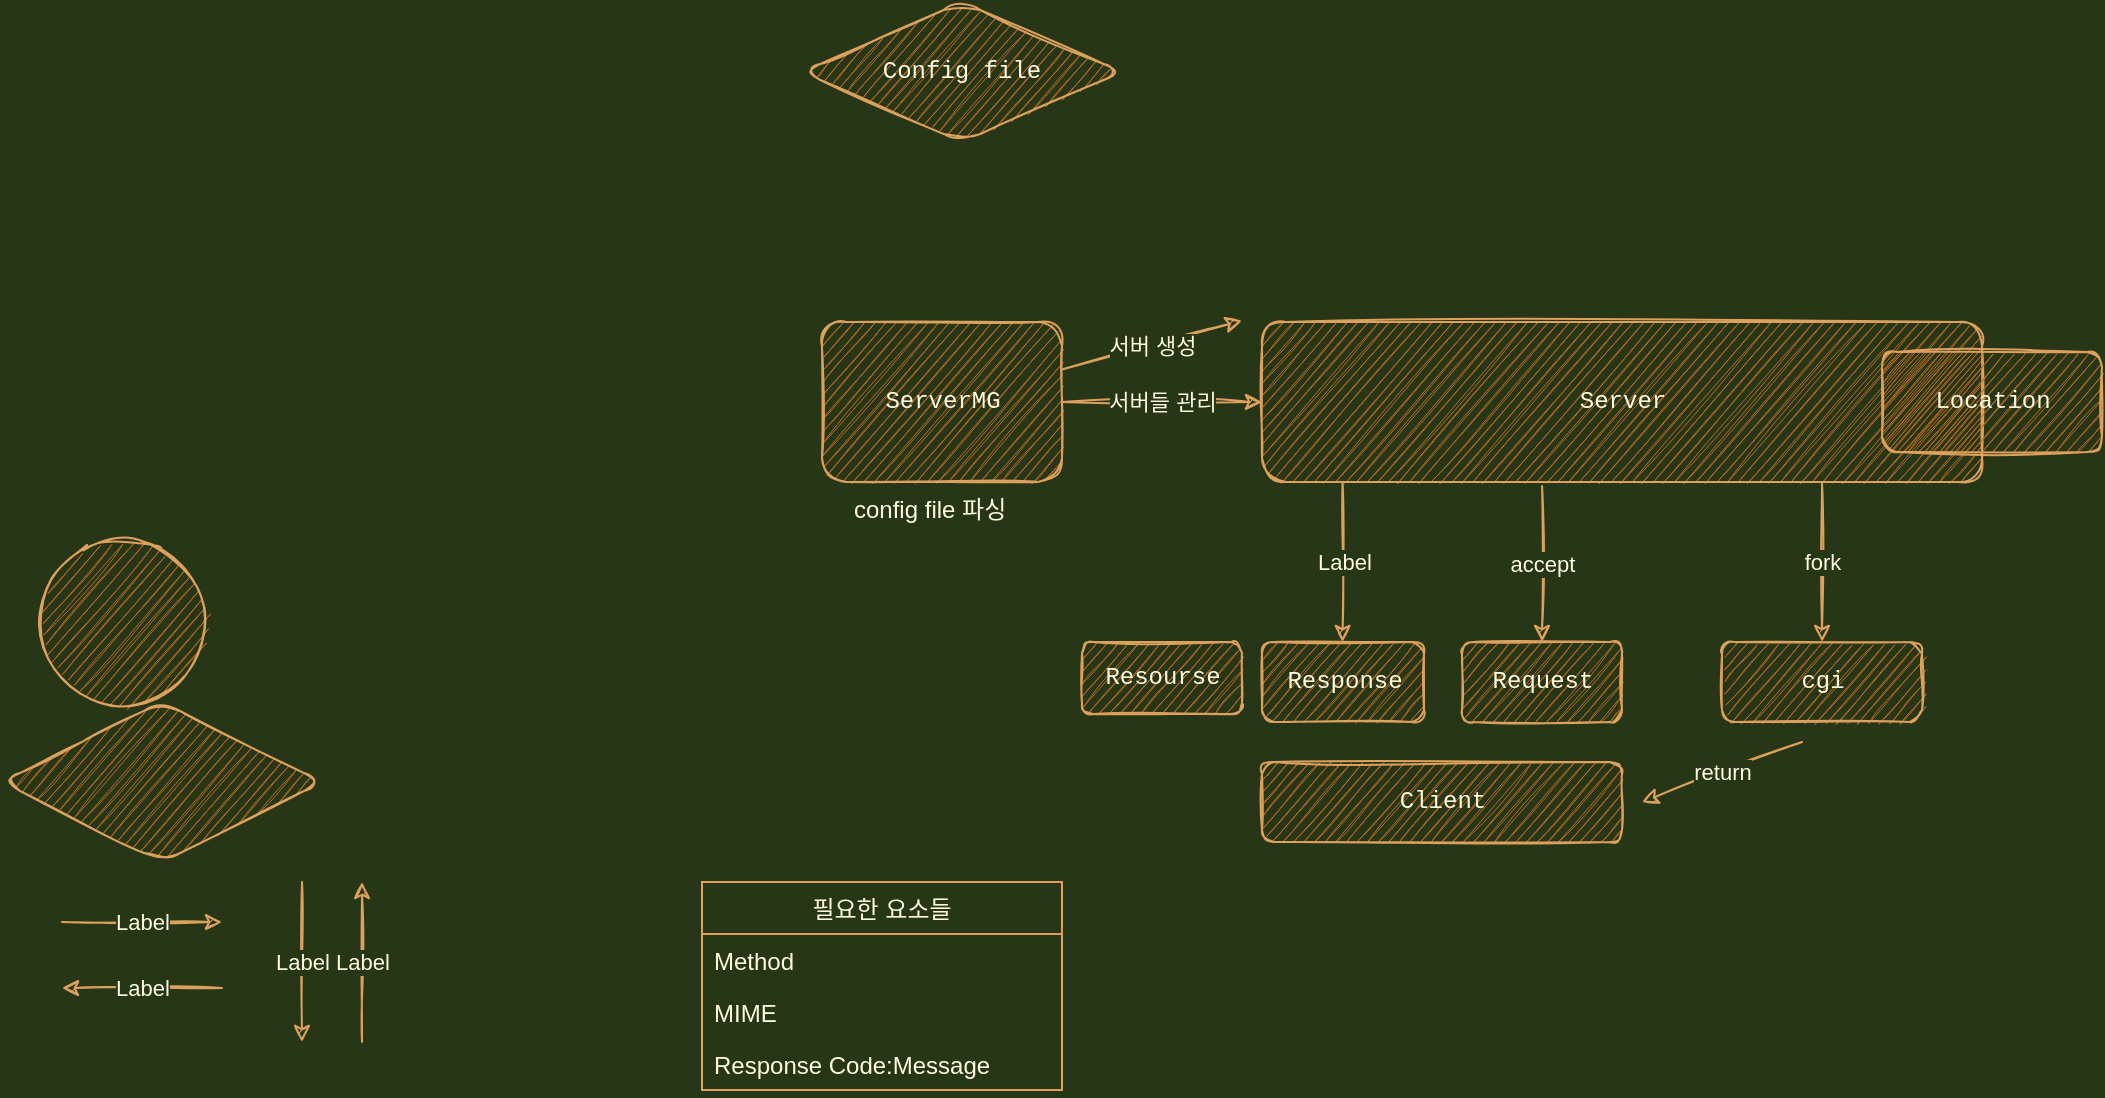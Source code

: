 <mxfile>
    <diagram id="1T5_4VG_Q5D8CNUmCA6r" name="design">
        <mxGraphModel dx="1725" dy="485" grid="1" gridSize="10" guides="1" tooltips="1" connect="1" arrows="1" fold="1" page="1" pageScale="1" pageWidth="827" pageHeight="1169" background="#283618" math="0" shadow="0">
            <root>
                <mxCell id="0"/>
                <mxCell id="1" parent="0"/>
                <mxCell id="2" value="Server" style="html=1;fontFamily=Courier New;sketch=1;rounded=1;fillColor=#BC6C25;strokeColor=#DDA15E;fontColor=#FEFAE0;" parent="1" vertex="1">
                    <mxGeometry x="280" y="240" width="360" height="80" as="geometry"/>
                </mxCell>
                <mxCell id="3" value="Resourse" style="html=1;fontFamily=Courier New;sketch=1;rounded=1;fillColor=#BC6C25;strokeColor=#DDA15E;fontColor=#FEFAE0;" parent="1" vertex="1">
                    <mxGeometry x="190" y="400" width="80" height="36" as="geometry"/>
                </mxCell>
                <mxCell id="4" value="Response" style="html=1;fontFamily=Courier New;sketch=1;rounded=1;fillColor=#BC6C25;strokeColor=#DDA15E;fontColor=#FEFAE0;" parent="1" vertex="1">
                    <mxGeometry x="280" y="400" width="81" height="40" as="geometry"/>
                </mxCell>
                <mxCell id="5" value="Request" style="html=1;fontFamily=Courier New;sketch=1;rounded=1;fillColor=#BC6C25;strokeColor=#DDA15E;fontColor=#FEFAE0;" parent="1" vertex="1">
                    <mxGeometry x="380" y="400" width="80" height="40" as="geometry"/>
                </mxCell>
                <mxCell id="6" value="Client" style="html=1;fontFamily=Courier New;sketch=1;rounded=1;fillColor=#BC6C25;strokeColor=#DDA15E;fontColor=#FEFAE0;" parent="1" vertex="1">
                    <mxGeometry x="280" y="460" width="180" height="40" as="geometry"/>
                </mxCell>
                <mxCell id="HjSw7UoR1wq0wlLZBRSG-6" value="" style="rhombus;whiteSpace=wrap;html=1;fontFamily=Courier New;sketch=1;rounded=1;fillColor=#BC6C25;strokeColor=#DDA15E;fontColor=#FEFAE0;" parent="1" vertex="1">
                    <mxGeometry x="-350" y="430" width="160" height="80" as="geometry"/>
                </mxCell>
                <mxCell id="bw6OvjQXMOI57enWUmNW-6" value="Location" style="html=1;fontFamily=Courier New;sketch=1;rounded=1;fillColor=#BC6C25;strokeColor=#DDA15E;fontColor=#FEFAE0;" parent="1" vertex="1">
                    <mxGeometry x="590" y="255" width="110" height="50" as="geometry"/>
                </mxCell>
                <mxCell id="mtIYFOBP5mnuT9cVWYTm-6" value="" style="ellipse;whiteSpace=wrap;html=1;aspect=fixed;sketch=1;rounded=1;fillColor=#BC6C25;strokeColor=#DDA15E;fontColor=#FEFAE0;" parent="1" vertex="1">
                    <mxGeometry x="-330" y="350" width="80" height="80" as="geometry"/>
                </mxCell>
                <mxCell id="CLpE7BCsz6NFtkSLQQJi-6" value="cgi" style="html=1;fontFamily=Courier New;sketch=1;rounded=1;fillColor=#BC6C25;strokeColor=#DDA15E;fontColor=#FEFAE0;" parent="1" vertex="1">
                    <mxGeometry x="510" y="400" width="100" height="40" as="geometry"/>
                </mxCell>
                <mxCell id="bw6OvjQXMOI57enWUmNW-9" value="Config file" style="rhombus;whiteSpace=wrap;html=1;fontFamily=Courier New;sketch=1;rounded=1;fillColor=#BC6C25;strokeColor=#DDA15E;fontColor=#FEFAE0;" parent="1" vertex="1">
                    <mxGeometry x="50" y="80" width="160" height="70" as="geometry"/>
                </mxCell>
                <mxCell id="mtIYFOBP5mnuT9cVWYTm-19" value="" style="endArrow=classic;html=1;sketch=1;labelBackgroundColor=#283618;strokeColor=#DDA15E;fontColor=#FEFAE0;" parent="1" edge="1">
                    <mxGeometry relative="1" as="geometry">
                        <mxPoint x="-320" y="540" as="sourcePoint"/>
                        <mxPoint x="-240" y="540" as="targetPoint"/>
                    </mxGeometry>
                </mxCell>
                <mxCell id="mtIYFOBP5mnuT9cVWYTm-20" value="Label" style="edgeLabel;resizable=0;html=1;align=center;verticalAlign=middle;sketch=1;rounded=1;labelBackgroundColor=#283618;fontColor=#FEFAE0;" parent="mtIYFOBP5mnuT9cVWYTm-19" connectable="0" vertex="1">
                    <mxGeometry relative="1" as="geometry"/>
                </mxCell>
                <mxCell id="mtIYFOBP5mnuT9cVWYTm-21" value="" style="endArrow=classic;html=1;sketch=1;labelBackgroundColor=#283618;strokeColor=#DDA15E;fontColor=#FEFAE0;" parent="1" edge="1">
                    <mxGeometry relative="1" as="geometry">
                        <mxPoint x="-240" y="573" as="sourcePoint"/>
                        <mxPoint x="-320" y="573" as="targetPoint"/>
                        <Array as="points">
                            <mxPoint x="-240" y="573"/>
                        </Array>
                    </mxGeometry>
                </mxCell>
                <mxCell id="mtIYFOBP5mnuT9cVWYTm-22" value="Label" style="edgeLabel;resizable=0;html=1;align=center;verticalAlign=middle;sketch=1;rounded=1;labelBackgroundColor=#283618;fontColor=#FEFAE0;" parent="mtIYFOBP5mnuT9cVWYTm-21" connectable="0" vertex="1">
                    <mxGeometry relative="1" as="geometry"/>
                </mxCell>
                <mxCell id="mtIYFOBP5mnuT9cVWYTm-23" value="ServerMG" style="html=1;fontFamily=Courier New;sketch=1;rounded=1;fillColor=#BC6C25;strokeColor=#DDA15E;fontColor=#FEFAE0;" parent="1" vertex="1">
                    <mxGeometry x="60" y="240" width="120" height="80" as="geometry"/>
                </mxCell>
                <mxCell id="IygWYnOgdm40oRZ5j5jK-6" value="서버들 관리" style="endArrow=classic;html=1;sketch=1;labelBackgroundColor=#283618;strokeColor=#DDA15E;fontColor=#FEFAE0;" parent="1" source="mtIYFOBP5mnuT9cVWYTm-23" target="2" edge="1">
                    <mxGeometry relative="1" as="geometry">
                        <mxPoint x="150" y="360" as="sourcePoint"/>
                        <mxPoint x="240" y="360" as="targetPoint"/>
                    </mxGeometry>
                </mxCell>
                <mxCell id="hdgZn3phFiqipSm-WkCm-6" value="" style="endArrow=classic;html=1;sketch=1;labelBackgroundColor=#283618;strokeColor=#DDA15E;fontColor=#FEFAE0;" parent="1" source="mtIYFOBP5mnuT9cVWYTm-23" edge="1">
                    <mxGeometry relative="1" as="geometry">
                        <mxPoint x="180" y="239.31" as="sourcePoint"/>
                        <mxPoint x="270" y="239.31" as="targetPoint"/>
                    </mxGeometry>
                </mxCell>
                <mxCell id="hdgZn3phFiqipSm-WkCm-7" value="서버 생성" style="edgeLabel;resizable=0;html=1;align=center;verticalAlign=middle;sketch=1;rounded=1;labelBackgroundColor=#283618;fontColor=#FEFAE0;" parent="hdgZn3phFiqipSm-WkCm-6" connectable="0" vertex="1">
                    <mxGeometry relative="1" as="geometry"/>
                </mxCell>
                <mxCell id="nLenbkaLiGC611CAnMhk-6" value="" style="endArrow=classic;html=1;sketch=1;labelBackgroundColor=#283618;strokeColor=#DDA15E;fontColor=#FEFAE0;" parent="1" edge="1">
                    <mxGeometry relative="1" as="geometry">
                        <mxPoint x="-200" y="520" as="sourcePoint"/>
                        <mxPoint x="-200" y="600" as="targetPoint"/>
                    </mxGeometry>
                </mxCell>
                <mxCell id="nLenbkaLiGC611CAnMhk-7" value="Label" style="edgeLabel;resizable=0;html=1;align=center;verticalAlign=middle;sketch=1;rounded=1;labelBackgroundColor=#283618;fontColor=#FEFAE0;" parent="nLenbkaLiGC611CAnMhk-6" connectable="0" vertex="1">
                    <mxGeometry relative="1" as="geometry"/>
                </mxCell>
                <mxCell id="nLenbkaLiGC611CAnMhk-8" value="" style="endArrow=classic;html=1;sketch=1;labelBackgroundColor=#283618;strokeColor=#DDA15E;fontColor=#FEFAE0;" parent="1" edge="1">
                    <mxGeometry relative="1" as="geometry">
                        <mxPoint x="-170" y="600" as="sourcePoint"/>
                        <mxPoint x="-170" y="520" as="targetPoint"/>
                    </mxGeometry>
                </mxCell>
                <mxCell id="nLenbkaLiGC611CAnMhk-9" value="Label" style="edgeLabel;resizable=0;html=1;align=center;verticalAlign=middle;sketch=1;rounded=1;labelBackgroundColor=#283618;fontColor=#FEFAE0;" parent="nLenbkaLiGC611CAnMhk-8" connectable="0" vertex="1">
                    <mxGeometry relative="1" as="geometry"/>
                </mxCell>
                <mxCell id="IygWYnOgdm40oRZ5j5jK-9" value="config file 파싱" style="text;strokeColor=none;fillColor=none;align=left;verticalAlign=top;spacingLeft=4;spacingRight=4;overflow=hidden;rotatable=0;points=[[0,0.5],[1,0.5]];portConstraint=eastwest;sketch=1;rounded=1;fontColor=#FEFAE0;" parent="1" vertex="1">
                    <mxGeometry x="70" y="320" width="100" height="26" as="geometry"/>
                </mxCell>
                <mxCell id="nLenbkaLiGC611CAnMhk-10" value="" style="endArrow=classic;html=1;sketch=1;exitX=0.389;exitY=1.025;exitDx=0;exitDy=0;exitPerimeter=0;labelBackgroundColor=#283618;strokeColor=#DDA15E;fontColor=#FEFAE0;" parent="1" source="2" edge="1">
                    <mxGeometry relative="1" as="geometry">
                        <mxPoint x="420" y="400" as="sourcePoint"/>
                        <mxPoint x="420" y="400" as="targetPoint"/>
                    </mxGeometry>
                </mxCell>
                <mxCell id="nLenbkaLiGC611CAnMhk-11" value="accept" style="edgeLabel;resizable=0;html=1;align=center;verticalAlign=middle;sketch=1;rounded=1;labelBackgroundColor=#283618;fontColor=#FEFAE0;" parent="nLenbkaLiGC611CAnMhk-10" connectable="0" vertex="1">
                    <mxGeometry relative="1" as="geometry"/>
                </mxCell>
                <mxCell id="nLenbkaLiGC611CAnMhk-12" value="" style="endArrow=classic;html=1;sketch=1;labelBackgroundColor=#283618;strokeColor=#DDA15E;fontColor=#FEFAE0;" parent="1" edge="1">
                    <mxGeometry relative="1" as="geometry">
                        <mxPoint x="320.3" y="320" as="sourcePoint"/>
                        <mxPoint x="320.3" y="400" as="targetPoint"/>
                    </mxGeometry>
                </mxCell>
                <mxCell id="nLenbkaLiGC611CAnMhk-13" value="Label" style="edgeLabel;resizable=0;html=1;align=center;verticalAlign=middle;sketch=1;rounded=1;labelBackgroundColor=#283618;fontColor=#FEFAE0;" parent="nLenbkaLiGC611CAnMhk-12" connectable="0" vertex="1">
                    <mxGeometry relative="1" as="geometry"/>
                </mxCell>
                <mxCell id="nLenbkaLiGC611CAnMhk-14" value="" style="endArrow=classic;html=1;sketch=1;labelBackgroundColor=#283618;strokeColor=#DDA15E;fontColor=#FEFAE0;" parent="1" edge="1">
                    <mxGeometry relative="1" as="geometry">
                        <mxPoint x="560" y="320" as="sourcePoint"/>
                        <mxPoint x="560" y="400" as="targetPoint"/>
                    </mxGeometry>
                </mxCell>
                <mxCell id="nLenbkaLiGC611CAnMhk-15" value="fork" style="edgeLabel;resizable=0;html=1;align=center;verticalAlign=middle;sketch=1;rounded=1;labelBackgroundColor=#283618;fontColor=#FEFAE0;" parent="nLenbkaLiGC611CAnMhk-14" connectable="0" vertex="1">
                    <mxGeometry relative="1" as="geometry"/>
                </mxCell>
                <mxCell id="nLenbkaLiGC611CAnMhk-16" value="" style="endArrow=classic;html=1;sketch=1;labelBackgroundColor=#283618;strokeColor=#DDA15E;fontColor=#FEFAE0;" parent="1" edge="1">
                    <mxGeometry relative="1" as="geometry">
                        <mxPoint x="550" y="450" as="sourcePoint"/>
                        <mxPoint x="470" y="480" as="targetPoint"/>
                    </mxGeometry>
                </mxCell>
                <mxCell id="nLenbkaLiGC611CAnMhk-17" value="return" style="edgeLabel;resizable=0;html=1;align=center;verticalAlign=middle;sketch=1;rounded=1;labelBackgroundColor=#283618;fontColor=#FEFAE0;" parent="nLenbkaLiGC611CAnMhk-16" connectable="0" vertex="1">
                    <mxGeometry relative="1" as="geometry"/>
                </mxCell>
                <mxCell id="2e0hI9DMoklRfPu7lm1f-7" value="필요한 요소들" style="swimlane;fontStyle=0;childLayout=stackLayout;horizontal=1;startSize=26;fillColor=none;horizontalStack=0;resizeParent=1;resizeParentMax=0;resizeLast=0;collapsible=1;marginBottom=0;strokeColor=#DDA15E;fontColor=#FEFAE0;" parent="1" vertex="1">
                    <mxGeometry y="520" width="180" height="104" as="geometry"/>
                </mxCell>
                <mxCell id="2e0hI9DMoklRfPu7lm1f-8" value="Method" style="text;strokeColor=none;fillColor=none;align=left;verticalAlign=top;spacingLeft=4;spacingRight=4;overflow=hidden;rotatable=0;points=[[0,0.5],[1,0.5]];portConstraint=eastwest;fontColor=#FEFAE0;" parent="2e0hI9DMoklRfPu7lm1f-7" vertex="1">
                    <mxGeometry y="26" width="180" height="26" as="geometry"/>
                </mxCell>
                <mxCell id="2e0hI9DMoklRfPu7lm1f-9" value="MIME" style="text;strokeColor=none;fillColor=none;align=left;verticalAlign=top;spacingLeft=4;spacingRight=4;overflow=hidden;rotatable=0;points=[[0,0.5],[1,0.5]];portConstraint=eastwest;fontColor=#FEFAE0;" parent="2e0hI9DMoklRfPu7lm1f-7" vertex="1">
                    <mxGeometry y="52" width="180" height="26" as="geometry"/>
                </mxCell>
                <mxCell id="2e0hI9DMoklRfPu7lm1f-10" value="Response Code:Message" style="text;strokeColor=none;fillColor=none;align=left;verticalAlign=top;spacingLeft=4;spacingRight=4;overflow=hidden;rotatable=0;points=[[0,0.5],[1,0.5]];portConstraint=eastwest;fontColor=#FEFAE0;" parent="2e0hI9DMoklRfPu7lm1f-7" vertex="1">
                    <mxGeometry y="78" width="180" height="26" as="geometry"/>
                </mxCell>
            </root>
        </mxGraphModel>
    </diagram>
    <diagram id="fTU8bduiC33wtUSBYS8Q" name="webserv class">
        <mxGraphModel dx="2014" dy="2319" grid="1" gridSize="10" guides="1" tooltips="1" connect="1" arrows="1" fold="1" page="1" pageScale="1" pageWidth="827" pageHeight="1169" background="#283618" math="0" shadow="0">
            <root>
                <mxCell id="AuqJdW4A9jtWU9_Es0bh-0"/>
                <mxCell id="AuqJdW4A9jtWU9_Es0bh-1" parent="AuqJdW4A9jtWU9_Es0bh-0"/>
                <mxCell id="z06n2Tm9NocWIqekACWy-0" value="Server" style="swimlane;fontStyle=1;align=center;verticalAlign=top;childLayout=stackLayout;horizontal=1;startSize=26;horizontalStack=0;resizeParent=1;resizeParentMax=0;resizeLast=0;collapsible=1;marginBottom=0;fontFamily=Courier New;fillColor=#BC6C25;strokeColor=#DDA15E;fontColor=#FEFAE0;sketch=1;" parent="AuqJdW4A9jtWU9_Es0bh-1" vertex="1">
                    <mxGeometry x="40" y="122" width="240" height="268" as="geometry"/>
                </mxCell>
                <mxCell id="z06n2Tm9NocWIqekACWy-1" value="+ address: attribute" style="text;strokeColor=none;fillColor=none;align=left;verticalAlign=top;spacingLeft=4;spacingRight=4;overflow=hidden;rotatable=0;points=[[0,0.5],[1,0.5]];portConstraint=eastwest;fontFamily=Courier New;fontColor=#FEFAE0;sketch=1;" parent="z06n2Tm9NocWIqekACWy-0" vertex="1">
                    <mxGeometry y="26" width="240" height="26" as="geometry"/>
                </mxCell>
                <mxCell id="z06n2Tm9NocWIqekACWy-2" value="+ port: attribute" style="text;strokeColor=none;fillColor=none;align=left;verticalAlign=top;spacingLeft=4;spacingRight=4;overflow=hidden;rotatable=0;points=[[0,0.5],[1,0.5]];portConstraint=eastwest;fontFamily=Courier New;fontColor=#FEFAE0;sketch=1;" parent="z06n2Tm9NocWIqekACWy-0" vertex="1">
                    <mxGeometry y="52" width="240" height="26" as="geometry"/>
                </mxCell>
                <mxCell id="z06n2Tm9NocWIqekACWy-3" value="+ server_name: string" style="text;strokeColor=none;fillColor=none;align=left;verticalAlign=top;spacingLeft=4;spacingRight=4;overflow=hidden;rotatable=0;points=[[0,0.5],[1,0.5]];portConstraint=eastwest;fontFamily=Courier New;fontColor=#FEFAE0;sketch=1;" parent="z06n2Tm9NocWIqekACWy-0" vertex="1">
                    <mxGeometry y="78" width="240" height="26" as="geometry"/>
                </mxCell>
                <mxCell id="z06n2Tm9NocWIqekACWy-4" value="+ socket_fd : int" style="text;strokeColor=none;fillColor=none;align=left;verticalAlign=top;spacingLeft=4;spacingRight=4;overflow=hidden;rotatable=0;points=[[0,0.5],[1,0.5]];portConstraint=eastwest;fontFamily=Courier New;fontColor=#FEFAE0;sketch=1;" parent="z06n2Tm9NocWIqekACWy-0" vertex="1">
                    <mxGeometry y="104" width="240" height="26" as="geometry"/>
                </mxCell>
                <mxCell id="z06n2Tm9NocWIqekACWy-5" value="+ clients : map&lt;fd, Client&gt;" style="text;strokeColor=none;fillColor=none;align=left;verticalAlign=top;spacingLeft=4;spacingRight=4;overflow=hidden;rotatable=0;points=[[0,0.5],[1,0.5]];portConstraint=eastwest;fontFamily=Courier New;fontColor=#FEFAE0;sketch=1;" parent="z06n2Tm9NocWIqekACWy-0" vertex="1">
                    <mxGeometry y="130" width="240" height="26" as="geometry"/>
                </mxCell>
                <mxCell id="z06n2Tm9NocWIqekACWy-6" value="+ locations: map&lt;path, location&gt;" style="text;strokeColor=none;fillColor=none;align=left;verticalAlign=top;spacingLeft=4;spacingRight=4;overflow=hidden;rotatable=0;points=[[0,0.5],[1,0.5]];portConstraint=eastwest;fontFamily=Courier New;fontColor=#FEFAE0;sketch=1;" parent="z06n2Tm9NocWIqekACWy-0" vertex="1">
                    <mxGeometry y="156" width="240" height="26" as="geometry"/>
                </mxCell>
                <mxCell id="z06n2Tm9NocWIqekACWy-7" value="" style="line;strokeWidth=1;fillColor=none;align=left;verticalAlign=middle;spacingTop=-1;spacingLeft=3;spacingRight=3;rotatable=0;labelPosition=right;points=[];portConstraint=eastwest;fontFamily=Courier New;labelBackgroundColor=#283618;strokeColor=#DDA15E;fontColor=#FEFAE0;sketch=1;" parent="z06n2Tm9NocWIqekACWy-0" vertex="1">
                    <mxGeometry y="182" width="240" height="8" as="geometry"/>
                </mxCell>
                <mxCell id="z06n2Tm9NocWIqekACWy-8" value="+ item: attribute" style="text;strokeColor=none;fillColor=none;align=left;verticalAlign=top;spacingLeft=4;spacingRight=4;overflow=hidden;rotatable=0;points=[[0,0.5],[1,0.5]];portConstraint=eastwest;fontFamily=Courier New;fontColor=#FEFAE0;sketch=1;" parent="z06n2Tm9NocWIqekACWy-0" vertex="1">
                    <mxGeometry y="190" width="240" height="26" as="geometry"/>
                </mxCell>
                <mxCell id="z06n2Tm9NocWIqekACWy-9" value="+ method(type): type" style="text;strokeColor=none;fillColor=none;align=left;verticalAlign=top;spacingLeft=4;spacingRight=4;overflow=hidden;rotatable=0;points=[[0,0.5],[1,0.5]];portConstraint=eastwest;fontFamily=Courier New;fontColor=#FEFAE0;sketch=1;" parent="z06n2Tm9NocWIqekACWy-0" vertex="1">
                    <mxGeometry y="216" width="240" height="26" as="geometry"/>
                </mxCell>
                <mxCell id="z06n2Tm9NocWIqekACWy-10" value="+ method(type): type&#10;" style="text;strokeColor=none;fillColor=none;align=left;verticalAlign=top;spacingLeft=4;spacingRight=4;overflow=hidden;rotatable=0;points=[[0,0.5],[1,0.5]];portConstraint=eastwest;fontFamily=Courier New;fontColor=#FEFAE0;sketch=1;" parent="z06n2Tm9NocWIqekACWy-0" vertex="1">
                    <mxGeometry y="242" width="240" height="26" as="geometry"/>
                </mxCell>
                <mxCell id="z06n2Tm9NocWIqekACWy-11" value="Request" style="swimlane;fontStyle=1;align=center;verticalAlign=top;childLayout=stackLayout;horizontal=1;startSize=26;horizontalStack=0;resizeParent=1;resizeParentMax=0;resizeLast=0;collapsible=1;marginBottom=0;fontFamily=Courier New;fillColor=#BC6C25;strokeColor=#DDA15E;fontColor=#FEFAE0;sketch=1;" parent="AuqJdW4A9jtWU9_Es0bh-1" vertex="1">
                    <mxGeometry x="640" y="80" width="300" height="264" as="geometry"/>
                </mxCell>
                <mxCell id="z06n2Tm9NocWIqekACWy-12" value="+ method: enum" style="text;strokeColor=none;fillColor=none;align=left;verticalAlign=top;spacingLeft=4;spacingRight=4;overflow=hidden;rotatable=0;points=[[0,0.5],[1,0.5]];portConstraint=eastwest;fontFamily=Courier New;fontColor=#FEFAE0;sketch=1;" parent="z06n2Tm9NocWIqekACWy-11" vertex="1">
                    <mxGeometry y="26" width="300" height="22" as="geometry"/>
                </mxCell>
                <mxCell id="z06n2Tm9NocWIqekACWy-13" value="+ uri : string" style="text;strokeColor=none;fillColor=none;align=left;verticalAlign=top;spacingLeft=4;spacingRight=4;overflow=hidden;rotatable=0;points=[[0,0.5],[1,0.5]];portConstraint=eastwest;fontFamily=Courier New;fontColor=#FEFAE0;sketch=1;" parent="z06n2Tm9NocWIqekACWy-11" vertex="1">
                    <mxGeometry y="48" width="300" height="26" as="geometry"/>
                </mxCell>
                <mxCell id="z06n2Tm9NocWIqekACWy-14" value="+ http_version : string = &quot;HTTP/1.1&quot;" style="text;strokeColor=none;fillColor=none;align=left;verticalAlign=top;spacingLeft=4;spacingRight=4;overflow=hidden;rotatable=0;points=[[0,0.5],[1,0.5]];portConstraint=eastwest;fontFamily=Courier New;fontColor=#FEFAE0;sketch=1;" parent="z06n2Tm9NocWIqekACWy-11" vertex="1">
                    <mxGeometry y="74" width="300" height="26" as="geometry"/>
                </mxCell>
                <mxCell id="z06n2Tm9NocWIqekACWy-15" value="+ header : map&lt;string, string&gt;" style="text;strokeColor=none;fillColor=none;align=left;verticalAlign=top;spacingLeft=4;spacingRight=4;overflow=hidden;rotatable=0;points=[[0,0.5],[1,0.5]];portConstraint=eastwest;fontFamily=Courier New;fontColor=#FEFAE0;sketch=1;" parent="z06n2Tm9NocWIqekACWy-11" vertex="1">
                    <mxGeometry y="100" width="300" height="26" as="geometry"/>
                </mxCell>
                <mxCell id="z06n2Tm9NocWIqekACWy-16" value="+ body : string" style="text;strokeColor=none;fillColor=none;align=left;verticalAlign=top;spacingLeft=4;spacingRight=4;overflow=hidden;rotatable=0;points=[[0,0.5],[1,0.5]];portConstraint=eastwest;fontFamily=Courier New;fontColor=#FEFAE0;sketch=1;" parent="z06n2Tm9NocWIqekACWy-11" vertex="1">
                    <mxGeometry y="126" width="300" height="26" as="geometry"/>
                </mxCell>
                <mxCell id="z06n2Tm9NocWIqekACWy-18" value="" style="line;strokeWidth=1;fillColor=none;align=left;verticalAlign=middle;spacingTop=-1;spacingLeft=3;spacingRight=3;rotatable=0;labelPosition=right;points=[];portConstraint=eastwest;fontFamily=Courier New;labelBackgroundColor=#283618;strokeColor=#DDA15E;fontColor=#FEFAE0;sketch=1;" parent="z06n2Tm9NocWIqekACWy-11" vertex="1">
                    <mxGeometry y="152" width="300" height="8" as="geometry"/>
                </mxCell>
                <mxCell id="yCEN2lIAoYqg3gaeeLb1-13" value="+ Request(header : string)" style="text;strokeColor=none;fillColor=none;align=left;verticalAlign=top;spacingLeft=4;spacingRight=4;overflow=hidden;rotatable=0;points=[[0,0.5],[1,0.5]];portConstraint=eastwest;rounded=1;sketch=1;fontFamily=Courier New;fontColor=#FFFFFF;" parent="z06n2Tm9NocWIqekACWy-11" vertex="1">
                    <mxGeometry y="160" width="300" height="26" as="geometry"/>
                </mxCell>
                <mxCell id="yZ5sKdeB2rEaq_DGEC9r-1" value="+ need_body(void) : bool" style="text;strokeColor=none;fillColor=none;align=left;verticalAlign=top;spacingLeft=4;spacingRight=4;overflow=hidden;rotatable=0;points=[[0,0.5],[1,0.5]];portConstraint=eastwest;fontFamily=Courier New;" parent="z06n2Tm9NocWIqekACWy-11" vertex="1">
                    <mxGeometry y="186" width="300" height="26" as="geometry"/>
                </mxCell>
                <mxCell id="z06n2Tm9NocWIqekACWy-19" value="+ check_error(void) : bool" style="text;strokeColor=none;fillColor=none;align=left;verticalAlign=top;spacingLeft=4;spacingRight=4;overflow=hidden;rotatable=0;points=[[0,0.5],[1,0.5]];portConstraint=eastwest;fontFamily=Courier New;fontColor=#FEFAE0;sketch=1;" parent="z06n2Tm9NocWIqekACWy-11" vertex="1">
                    <mxGeometry y="212" width="300" height="26" as="geometry"/>
                </mxCell>
                <mxCell id="yCEN2lIAoYqg3gaeeLb1-14" value="+ read_body(int fd) : void" style="text;strokeColor=none;fillColor=none;align=left;verticalAlign=top;spacingLeft=4;spacingRight=4;overflow=hidden;rotatable=0;points=[[0,0.5],[1,0.5]];portConstraint=eastwest;rounded=1;sketch=1;fontFamily=Courier New;fontColor=#FFFFFF;" parent="z06n2Tm9NocWIqekACWy-11" vertex="1">
                    <mxGeometry y="238" width="300" height="26" as="geometry"/>
                </mxCell>
                <mxCell id="z06n2Tm9NocWIqekACWy-20" value="Client" style="swimlane;fontStyle=1;align=center;verticalAlign=top;childLayout=stackLayout;horizontal=1;startSize=26;horizontalStack=0;resizeParent=1;resizeParentMax=0;resizeLast=0;collapsible=1;marginBottom=0;fontFamily=Courier New;fillColor=#BC6C25;strokeColor=#DDA15E;fontColor=#FEFAE0;sketch=1;" parent="AuqJdW4A9jtWU9_Es0bh-1" vertex="1">
                    <mxGeometry x="320" y="40" width="220" height="164" as="geometry"/>
                </mxCell>
                <mxCell id="z06n2Tm9NocWIqekACWy-21" value="+ socket_fd : int" style="text;strokeColor=none;fillColor=none;align=left;verticalAlign=top;spacingLeft=4;spacingRight=4;overflow=hidden;rotatable=0;points=[[0,0.5],[1,0.5]];portConstraint=eastwest;fontFamily=Courier New;fontColor=#FEFAE0;sketch=1;" parent="z06n2Tm9NocWIqekACWy-20" vertex="1">
                    <mxGeometry y="26" width="220" height="26" as="geometry"/>
                </mxCell>
                <mxCell id="z06n2Tm9NocWIqekACWy-22" value="+ request : queue&lt;Request&gt;" style="text;strokeColor=none;fillColor=none;align=left;verticalAlign=top;spacingLeft=4;spacingRight=4;overflow=hidden;rotatable=0;points=[[0,0.5],[1,0.5]];portConstraint=eastwest;fontFamily=Courier New;fontColor=#FEFAE0;sketch=1;" parent="z06n2Tm9NocWIqekACWy-20" vertex="1">
                    <mxGeometry y="52" width="220" height="26" as="geometry"/>
                </mxCell>
                <mxCell id="z06n2Tm9NocWIqekACWy-23" value="+ response : queue&lt;Response&gt;" style="text;strokeColor=none;fillColor=none;align=left;verticalAlign=top;spacingLeft=4;spacingRight=4;overflow=hidden;rotatable=0;points=[[0,0.5],[1,0.5]];portConstraint=eastwest;fontFamily=Courier New;fontColor=#FEFAE0;sketch=1;" parent="z06n2Tm9NocWIqekACWy-20" vertex="1">
                    <mxGeometry y="78" width="220" height="26" as="geometry"/>
                </mxCell>
                <mxCell id="z06n2Tm9NocWIqekACWy-24" value="+ last_time : unsigned long" style="text;strokeColor=none;fillColor=none;align=left;verticalAlign=top;spacingLeft=4;spacingRight=4;overflow=hidden;rotatable=0;points=[[0,0.5],[1,0.5]];portConstraint=eastwest;fontFamily=Courier New;fontColor=#FEFAE0;sketch=1;" parent="z06n2Tm9NocWIqekACWy-20" vertex="1">
                    <mxGeometry y="104" width="220" height="26" as="geometry"/>
                </mxCell>
                <mxCell id="z06n2Tm9NocWIqekACWy-25" value="" style="line;strokeWidth=1;fillColor=none;align=left;verticalAlign=middle;spacingTop=-1;spacingLeft=3;spacingRight=3;rotatable=0;labelPosition=right;points=[];portConstraint=eastwest;fontFamily=Courier New;labelBackgroundColor=#283618;strokeColor=#DDA15E;fontColor=#FEFAE0;sketch=1;" parent="z06n2Tm9NocWIqekACWy-20" vertex="1">
                    <mxGeometry y="130" width="220" height="8" as="geometry"/>
                </mxCell>
                <mxCell id="z06n2Tm9NocWIqekACWy-26" value="+ read_startline(void) : int" style="text;strokeColor=none;fillColor=none;align=left;verticalAlign=top;spacingLeft=4;spacingRight=4;overflow=hidden;rotatable=0;points=[[0,0.5],[1,0.5]];portConstraint=eastwest;fontFamily=Courier New;fontColor=#FEFAE0;sketch=1;" parent="z06n2Tm9NocWIqekACWy-20" vertex="1">
                    <mxGeometry y="138" width="220" height="26" as="geometry"/>
                </mxCell>
                <mxCell id="z06n2Tm9NocWIqekACWy-27" value="Resource" style="swimlane;fontStyle=1;align=center;verticalAlign=top;childLayout=stackLayout;horizontal=1;startSize=26;horizontalStack=0;resizeParent=1;resizeParentMax=0;resizeLast=0;collapsible=1;marginBottom=0;fontFamily=Courier New;fillColor=#BC6C25;strokeColor=#DDA15E;fontColor=#FEFAE0;sketch=1;" parent="AuqJdW4A9jtWU9_Es0bh-1" vertex="1">
                    <mxGeometry x="700" y="610" width="260" height="138" as="geometry"/>
                </mxCell>
                <mxCell id="z06n2Tm9NocWIqekACWy-28" value="+ MIME" style="text;strokeColor=none;fillColor=none;align=left;verticalAlign=top;spacingLeft=4;spacingRight=4;overflow=hidden;rotatable=0;points=[[0,0.5],[1,0.5]];portConstraint=eastwest;fontFamily=Courier New;fontColor=#FEFAE0;sketch=1;" parent="z06n2Tm9NocWIqekACWy-27" vertex="1">
                    <mxGeometry y="26" width="260" height="26" as="geometry"/>
                </mxCell>
                <mxCell id="z06n2Tm9NocWIqekACWy-29" value="+ item: attribute" style="text;strokeColor=none;fillColor=none;align=left;verticalAlign=top;spacingLeft=4;spacingRight=4;overflow=hidden;rotatable=0;points=[[0,0.5],[1,0.5]];portConstraint=eastwest;fontFamily=Courier New;fontColor=#FEFAE0;sketch=1;" parent="z06n2Tm9NocWIqekACWy-27" vertex="1">
                    <mxGeometry y="52" width="260" height="26" as="geometry"/>
                </mxCell>
                <mxCell id="z06n2Tm9NocWIqekACWy-30" value="" style="line;strokeWidth=1;fillColor=none;align=left;verticalAlign=middle;spacingTop=-1;spacingLeft=3;spacingRight=3;rotatable=0;labelPosition=right;points=[];portConstraint=eastwest;fontFamily=Courier New;labelBackgroundColor=#283618;strokeColor=#DDA15E;fontColor=#FEFAE0;sketch=1;" parent="z06n2Tm9NocWIqekACWy-27" vertex="1">
                    <mxGeometry y="78" width="260" height="8" as="geometry"/>
                </mxCell>
                <mxCell id="z06n2Tm9NocWIqekACWy-31" value="+ getMIME(void) : string" style="text;strokeColor=none;fillColor=none;align=left;verticalAlign=top;spacingLeft=4;spacingRight=4;overflow=hidden;rotatable=0;points=[[0,0.5],[1,0.5]];portConstraint=eastwest;fontFamily=Courier New;fontColor=#FEFAE0;sketch=1;" parent="z06n2Tm9NocWIqekACWy-27" vertex="1">
                    <mxGeometry y="86" width="260" height="26" as="geometry"/>
                </mxCell>
                <mxCell id="z06n2Tm9NocWIqekACWy-32" value="+ export(void) : char*" style="text;strokeColor=none;fillColor=none;align=left;verticalAlign=top;spacingLeft=4;spacingRight=4;overflow=hidden;rotatable=0;points=[[0,0.5],[1,0.5]];portConstraint=eastwest;fontFamily=Courier New;fontColor=#FEFAE0;sketch=1;" parent="z06n2Tm9NocWIqekACWy-27" vertex="1">
                    <mxGeometry y="112" width="260" height="26" as="geometry"/>
                </mxCell>
                <mxCell id="z06n2Tm9NocWIqekACWy-33" style="edgeStyle=orthogonalEdgeStyle;rounded=0;orthogonalLoop=1;jettySize=auto;html=1;entryX=1;entryY=0.5;entryDx=0;entryDy=0;fontFamily=Courier New;labelBackgroundColor=#283618;strokeColor=#DDA15E;fontColor=#FEFAE0;sketch=1;" parent="AuqJdW4A9jtWU9_Es0bh-1" source="z06n2Tm9NocWIqekACWy-34" target="z06n2Tm9NocWIqekACWy-23" edge="1">
                    <mxGeometry relative="1" as="geometry">
                        <Array as="points">
                            <mxPoint x="830" y="370"/>
                            <mxPoint x="590" y="370"/>
                            <mxPoint x="590" y="131"/>
                        </Array>
                    </mxGeometry>
                </mxCell>
                <mxCell id="z06n2Tm9NocWIqekACWy-34" value="Response" style="swimlane;fontStyle=1;align=center;verticalAlign=top;childLayout=stackLayout;horizontal=1;startSize=26;horizontalStack=0;resizeParent=1;resizeParentMax=0;resizeLast=0;collapsible=1;marginBottom=0;fontFamily=Courier New;fillColor=#BC6C25;strokeColor=#DDA15E;fontColor=#FEFAE0;sketch=1;" parent="AuqJdW4A9jtWU9_Es0bh-1" vertex="1">
                    <mxGeometry x="700" y="412" width="260" height="190" as="geometry"/>
                </mxCell>
                <mxCell id="z06n2Tm9NocWIqekACWy-36" value="+ code : unsigned int" style="text;strokeColor=none;fillColor=none;align=left;verticalAlign=top;spacingLeft=4;spacingRight=4;overflow=hidden;rotatable=0;points=[[0,0.5],[1,0.5]];portConstraint=eastwest;fontFamily=Courier New;fontColor=#FEFAE0;sketch=1;" parent="z06n2Tm9NocWIqekACWy-34" vertex="1">
                    <mxGeometry y="26" width="260" height="26" as="geometry"/>
                </mxCell>
                <mxCell id="z06n2Tm9NocWIqekACWy-37" value="+ message : string" style="text;strokeColor=none;fillColor=none;align=left;verticalAlign=top;spacingLeft=4;spacingRight=4;overflow=hidden;rotatable=0;points=[[0,0.5],[1,0.5]];portConstraint=eastwest;fontFamily=Courier New;fontColor=#FEFAE0;sketch=1;" parent="z06n2Tm9NocWIqekACWy-34" vertex="1">
                    <mxGeometry y="52" width="260" height="26" as="geometry"/>
                </mxCell>
                <mxCell id="z06n2Tm9NocWIqekACWy-35" value="+ http_version: string = &quot;HTTP/1.1&quot;" style="text;strokeColor=none;fillColor=none;align=left;verticalAlign=top;spacingLeft=4;spacingRight=4;overflow=hidden;rotatable=0;points=[[0,0.5],[1,0.5]];portConstraint=eastwest;fontFamily=Courier New;fontColor=#FEFAE0;sketch=1;" parent="z06n2Tm9NocWIqekACWy-34" vertex="1">
                    <mxGeometry y="78" width="260" height="26" as="geometry"/>
                </mxCell>
                <mxCell id="z06n2Tm9NocWIqekACWy-38" value="+ header : map&lt;string, string&gt;" style="text;strokeColor=none;fillColor=none;align=left;verticalAlign=top;spacingLeft=4;spacingRight=4;overflow=hidden;rotatable=0;points=[[0,0.5],[1,0.5]];portConstraint=eastwest;fontFamily=Courier New;fontColor=#FEFAE0;sketch=1;" parent="z06n2Tm9NocWIqekACWy-34" vertex="1">
                    <mxGeometry y="104" width="260" height="26" as="geometry"/>
                </mxCell>
                <mxCell id="z06n2Tm9NocWIqekACWy-39" value="+ resourse: Resource" style="text;strokeColor=none;fillColor=none;align=left;verticalAlign=top;spacingLeft=4;spacingRight=4;overflow=hidden;rotatable=0;points=[[0,0.5],[1,0.5]];portConstraint=eastwest;fontFamily=Courier New;fontColor=#FEFAE0;sketch=1;" parent="z06n2Tm9NocWIqekACWy-34" vertex="1">
                    <mxGeometry y="130" width="260" height="26" as="geometry"/>
                </mxCell>
                <mxCell id="z06n2Tm9NocWIqekACWy-40" value="" style="line;strokeWidth=1;fillColor=none;align=left;verticalAlign=middle;spacingTop=-1;spacingLeft=3;spacingRight=3;rotatable=0;labelPosition=right;points=[];portConstraint=eastwest;fontFamily=Courier New;labelBackgroundColor=#283618;strokeColor=#DDA15E;fontColor=#FEFAE0;sketch=1;" parent="z06n2Tm9NocWIqekACWy-34" vertex="1">
                    <mxGeometry y="156" width="260" height="8" as="geometry"/>
                </mxCell>
                <mxCell id="z06n2Tm9NocWIqekACWy-41" value="+ export(void) : char*" style="text;strokeColor=none;fillColor=none;align=left;verticalAlign=top;spacingLeft=4;spacingRight=4;overflow=hidden;rotatable=0;points=[[0,0.5],[1,0.5]];portConstraint=eastwest;fontFamily=Courier New;fontColor=#FEFAE0;sketch=1;" parent="z06n2Tm9NocWIqekACWy-34" vertex="1">
                    <mxGeometry y="164" width="260" height="26" as="geometry"/>
                </mxCell>
                <mxCell id="z06n2Tm9NocWIqekACWy-42" value="Config" style="swimlane;fontStyle=1;align=center;verticalAlign=top;childLayout=stackLayout;horizontal=1;startSize=26;horizontalStack=0;resizeParent=1;resizeParentMax=0;resizeLast=0;collapsible=1;marginBottom=0;fontFamily=Courier New;fillColor=#BC6C25;strokeColor=#DDA15E;fontColor=#FEFAE0;sketch=1;" parent="AuqJdW4A9jtWU9_Es0bh-1" vertex="1">
                    <mxGeometry x="1070" y="602" width="160" height="86" as="geometry"/>
                </mxCell>
                <mxCell id="z06n2Tm9NocWIqekACWy-43" value="+ locations : Location" style="text;strokeColor=none;fillColor=none;align=left;verticalAlign=top;spacingLeft=4;spacingRight=4;overflow=hidden;rotatable=0;points=[[0,0.5],[1,0.5]];portConstraint=eastwest;fontFamily=Courier New;fontColor=#FEFAE0;sketch=1;" parent="z06n2Tm9NocWIqekACWy-42" vertex="1">
                    <mxGeometry y="26" width="160" height="26" as="geometry"/>
                </mxCell>
                <mxCell id="z06n2Tm9NocWIqekACWy-44" value="" style="line;strokeWidth=1;fillColor=none;align=left;verticalAlign=middle;spacingTop=-1;spacingLeft=3;spacingRight=3;rotatable=0;labelPosition=right;points=[];portConstraint=eastwest;fontFamily=Courier New;labelBackgroundColor=#283618;strokeColor=#DDA15E;fontColor=#FEFAE0;sketch=1;" parent="z06n2Tm9NocWIqekACWy-42" vertex="1">
                    <mxGeometry y="52" width="160" height="8" as="geometry"/>
                </mxCell>
                <mxCell id="z06n2Tm9NocWIqekACWy-45" value="+ method(type): type" style="text;strokeColor=none;fillColor=none;align=left;verticalAlign=top;spacingLeft=4;spacingRight=4;overflow=hidden;rotatable=0;points=[[0,0.5],[1,0.5]];portConstraint=eastwest;fontFamily=Courier New;fontColor=#FEFAE0;sketch=1;" parent="z06n2Tm9NocWIqekACWy-42" vertex="1">
                    <mxGeometry y="60" width="160" height="26" as="geometry"/>
                </mxCell>
                <mxCell id="z06n2Tm9NocWIqekACWy-46" value="Location" style="swimlane;fontStyle=1;align=center;verticalAlign=top;childLayout=stackLayout;horizontal=1;startSize=26;horizontalStack=0;resizeParent=1;resizeParentMax=0;resizeLast=0;collapsible=1;marginBottom=0;fontFamily=Courier New;fillColor=#BC6C25;strokeColor=#DDA15E;fontColor=#FEFAE0;sketch=1;" parent="AuqJdW4A9jtWU9_Es0bh-1" vertex="1">
                    <mxGeometry x="320" y="400" width="320" height="216" as="geometry"/>
                </mxCell>
                <mxCell id="z06n2Tm9NocWIqekACWy-47" value="+ root: string" style="text;strokeColor=none;fillColor=none;align=left;verticalAlign=top;spacingLeft=4;spacingRight=4;overflow=hidden;rotatable=0;points=[[0,0.5],[1,0.5]];portConstraint=eastwest;fontFamily=Courier New;fontColor=#FEFAE0;sketch=1;" parent="z06n2Tm9NocWIqekACWy-46" vertex="1">
                    <mxGeometry y="26" width="320" height="26" as="geometry"/>
                </mxCell>
                <mxCell id="z06n2Tm9NocWIqekACWy-48" value="+ index: vector&lt;string&gt;" style="text;strokeColor=none;fillColor=none;align=left;verticalAlign=top;spacingLeft=4;spacingRight=4;overflow=hidden;rotatable=0;points=[[0,0.5],[1,0.5]];portConstraint=eastwest;fontFamily=Courier New;fontColor=#FEFAE0;sketch=1;" parent="z06n2Tm9NocWIqekACWy-46" vertex="1">
                    <mxGeometry y="52" width="320" height="26" as="geometry"/>
                </mxCell>
                <mxCell id="z06n2Tm9NocWIqekACWy-49" value="+ allowed_method : set&lt;enum&gt;" style="text;strokeColor=none;fillColor=none;align=left;verticalAlign=top;spacingLeft=4;spacingRight=4;overflow=hidden;rotatable=0;points=[[0,0.5],[1,0.5]];portConstraint=eastwest;fontFamily=Courier New;fontColor=#FEFAE0;sketch=1;" parent="z06n2Tm9NocWIqekACWy-46" vertex="1">
                    <mxGeometry y="78" width="320" height="26" as="geometry"/>
                </mxCell>
                <mxCell id="z06n2Tm9NocWIqekACWy-50" value="+ cgi_info : map vs map&lt;set&gt;" style="text;strokeColor=none;fillColor=none;align=left;verticalAlign=top;spacingLeft=4;spacingRight=4;overflow=hidden;rotatable=0;points=[[0,0.5],[1,0.5]];portConstraint=eastwest;fontFamily=Courier New;fontColor=#FEFAE0;sketch=1;" parent="z06n2Tm9NocWIqekACWy-46" vertex="1">
                    <mxGeometry y="104" width="320" height="26" as="geometry"/>
                </mxCell>
                <mxCell id="z06n2Tm9NocWIqekACWy-51" value="+ autoindex_status : bool" style="text;strokeColor=none;fillColor=none;align=left;verticalAlign=top;spacingLeft=4;spacingRight=4;overflow=hidden;rotatable=0;points=[[0,0.5],[1,0.5]];portConstraint=eastwest;fontFamily=Courier New;fontColor=#FEFAE0;sketch=1;" parent="z06n2Tm9NocWIqekACWy-46" vertex="1">
                    <mxGeometry y="130" width="320" height="26" as="geometry"/>
                </mxCell>
                <mxCell id="z06n2Tm9NocWIqekACWy-52" value="+ error_page: map&lt;status_code, string&gt;" style="text;strokeColor=none;fillColor=none;align=left;verticalAlign=top;spacingLeft=4;spacingRight=4;overflow=hidden;rotatable=0;points=[[0,0.5],[1,0.5]];portConstraint=eastwest;fontFamily=Courier New;fontColor=#FEFAE0;sketch=1;" parent="z06n2Tm9NocWIqekACWy-46" vertex="1">
                    <mxGeometry y="156" width="320" height="26" as="geometry"/>
                </mxCell>
                <mxCell id="z06n2Tm9NocWIqekACWy-53" value="" style="line;strokeWidth=1;fillColor=none;align=left;verticalAlign=middle;spacingTop=-1;spacingLeft=3;spacingRight=3;rotatable=0;labelPosition=right;points=[];portConstraint=eastwest;fontFamily=Courier New;labelBackgroundColor=#283618;strokeColor=#DDA15E;fontColor=#FEFAE0;sketch=1;" parent="z06n2Tm9NocWIqekACWy-46" vertex="1">
                    <mxGeometry y="182" width="320" height="8" as="geometry"/>
                </mxCell>
                <mxCell id="z06n2Tm9NocWIqekACWy-54" value="+ method(type): type" style="text;strokeColor=none;fillColor=none;align=left;verticalAlign=top;spacingLeft=4;spacingRight=4;overflow=hidden;rotatable=0;points=[[0,0.5],[1,0.5]];portConstraint=eastwest;fontFamily=Courier New;fontColor=#FEFAE0;sketch=1;" parent="z06n2Tm9NocWIqekACWy-46" vertex="1">
                    <mxGeometry y="190" width="320" height="26" as="geometry"/>
                </mxCell>
                <mxCell id="z06n2Tm9NocWIqekACWy-55" value="" style="edgeStyle=orthogonalEdgeStyle;curved=0;rounded=1;orthogonalLoop=1;jettySize=auto;html=1;entryX=0;entryY=0.25;entryDx=0;entryDy=0;fontFamily=Courier New;labelBackgroundColor=#283618;strokeColor=#DDA15E;fontColor=#FEFAE0;sketch=1;" parent="AuqJdW4A9jtWU9_Es0bh-1" source="z06n2Tm9NocWIqekACWy-6" target="z06n2Tm9NocWIqekACWy-46" edge="1">
                    <mxGeometry relative="1" as="geometry"/>
                </mxCell>
                <mxCell id="z06n2Tm9NocWIqekACWy-56" value="Server_manager" style="swimlane;fontStyle=1;align=center;verticalAlign=top;childLayout=stackLayout;horizontal=1;startSize=26;horizontalStack=0;resizeParent=1;resizeParentMax=0;resizeLast=0;collapsible=1;marginBottom=0;fontFamily=Courier New;fillColor=#BC6C25;strokeColor=#DDA15E;fontColor=#FEFAE0;sketch=1;" parent="AuqJdW4A9jtWU9_Es0bh-1" vertex="1">
                    <mxGeometry x="40" y="452" width="240" height="112" as="geometry"/>
                </mxCell>
                <mxCell id="z06n2Tm9NocWIqekACWy-57" value="+ servers: vector&lt;Server&gt;" style="text;strokeColor=none;fillColor=none;align=left;verticalAlign=top;spacingLeft=4;spacingRight=4;overflow=hidden;rotatable=0;points=[[0,0.5],[1,0.5]];portConstraint=eastwest;fontFamily=Courier New;fontColor=#FEFAE0;sketch=1;" parent="z06n2Tm9NocWIqekACWy-56" vertex="1">
                    <mxGeometry y="26" width="240" height="26" as="geometry"/>
                </mxCell>
                <mxCell id="z06n2Tm9NocWIqekACWy-58" value="" style="line;strokeWidth=1;fillColor=none;align=left;verticalAlign=middle;spacingTop=-1;spacingLeft=3;spacingRight=3;rotatable=0;labelPosition=right;points=[];portConstraint=eastwest;fontFamily=Courier New;labelBackgroundColor=#283618;strokeColor=#DDA15E;fontColor=#FEFAE0;sketch=1;" parent="z06n2Tm9NocWIqekACWy-56" vertex="1">
                    <mxGeometry y="52" width="240" height="8" as="geometry"/>
                </mxCell>
                <mxCell id="z06n2Tm9NocWIqekACWy-59" value="+ Server_manager(config : string)" style="text;strokeColor=none;fillColor=none;align=left;verticalAlign=top;spacingLeft=4;spacingRight=4;overflow=hidden;rotatable=0;points=[[0,0.5],[1,0.5]];portConstraint=eastwest;fontFamily=Courier New;fontColor=#FEFAE0;sketch=1;" parent="z06n2Tm9NocWIqekACWy-56" vertex="1">
                    <mxGeometry y="60" width="240" height="26" as="geometry"/>
                </mxCell>
                <mxCell id="GsCorUQqj0XEcUCzzzjS-0" value="- parse(config : string) : int" style="text;strokeColor=none;fillColor=none;align=left;verticalAlign=top;spacingLeft=4;spacingRight=4;overflow=hidden;rotatable=0;points=[[0,0.5],[1,0.5]];portConstraint=eastwest;fontFamily=Courier New;fontColor=#FEFAE0;sketch=1;" parent="z06n2Tm9NocWIqekACWy-56" vertex="1">
                    <mxGeometry y="86" width="240" height="26" as="geometry"/>
                </mxCell>
                <mxCell id="z06n2Tm9NocWIqekACWy-60" style="edgeStyle=orthogonalEdgeStyle;curved=1;rounded=0;orthogonalLoop=1;jettySize=auto;html=1;exitX=1;exitY=0.5;exitDx=0;exitDy=0;entryX=0;entryY=0.5;entryDx=0;entryDy=0;fontFamily=Courier New;labelBackgroundColor=#283618;strokeColor=#DDA15E;fontColor=#FEFAE0;sketch=1;" parent="AuqJdW4A9jtWU9_Es0bh-1" source="z06n2Tm9NocWIqekACWy-5" target="z06n2Tm9NocWIqekACWy-21" edge="1">
                    <mxGeometry relative="1" as="geometry"/>
                </mxCell>
                <mxCell id="z06n2Tm9NocWIqekACWy-61" style="edgeStyle=orthogonalEdgeStyle;rounded=0;orthogonalLoop=1;jettySize=auto;html=1;fontFamily=Courier New;labelBackgroundColor=#283618;strokeColor=#DDA15E;fontColor=#FEFAE0;sketch=1;" parent="AuqJdW4A9jtWU9_Es0bh-1" source="z06n2Tm9NocWIqekACWy-11" target="z06n2Tm9NocWIqekACWy-20" edge="1">
                    <mxGeometry relative="1" as="geometry">
                        <mxPoint x="520" y="200" as="targetPoint"/>
                        <Array as="points">
                            <mxPoint x="610" y="214"/>
                            <mxPoint x="610" y="122"/>
                        </Array>
                    </mxGeometry>
                </mxCell>
                <mxCell id="z06n2Tm9NocWIqekACWy-62" value="cgi" style="swimlane;fontStyle=1;align=center;verticalAlign=top;childLayout=stackLayout;horizontal=1;startSize=26;horizontalStack=0;resizeParent=1;resizeParentMax=0;resizeLast=0;collapsible=1;marginBottom=0;fontFamily=Courier New;fillColor=#BC6C25;strokeColor=#DDA15E;fontColor=#FEFAE0;sketch=1;" parent="AuqJdW4A9jtWU9_Es0bh-1" vertex="1">
                    <mxGeometry x="320" y="650" width="200" height="138" as="geometry"/>
                </mxCell>
                <mxCell id="z06n2Tm9NocWIqekACWy-63" value="+ ext : set&lt;string&gt;" style="text;strokeColor=none;fillColor=none;align=left;verticalAlign=top;spacingLeft=4;spacingRight=4;overflow=hidden;rotatable=0;points=[[0,0.5],[1,0.5]];portConstraint=eastwest;fontFamily=Courier New;fontColor=#FEFAE0;sketch=1;" parent="z06n2Tm9NocWIqekACWy-62" vertex="1">
                    <mxGeometry y="26" width="200" height="26" as="geometry"/>
                </mxCell>
                <mxCell id="z06n2Tm9NocWIqekACWy-64" value="+ program : string" style="text;strokeColor=none;fillColor=none;align=left;verticalAlign=top;spacingLeft=4;spacingRight=4;overflow=hidden;rotatable=0;points=[[0,0.5],[1,0.5]];portConstraint=eastwest;fontFamily=Courier New;fontColor=#FEFAE0;sketch=1;" parent="z06n2Tm9NocWIqekACWy-62" vertex="1">
                    <mxGeometry y="52" width="200" height="26" as="geometry"/>
                </mxCell>
                <mxCell id="z06n2Tm9NocWIqekACWy-65" value="" style="line;strokeWidth=1;fillColor=none;align=left;verticalAlign=middle;spacingTop=-1;spacingLeft=3;spacingRight=3;rotatable=0;labelPosition=right;points=[];portConstraint=eastwest;fontFamily=Courier New;labelBackgroundColor=#283618;strokeColor=#DDA15E;fontColor=#FEFAE0;sketch=1;" parent="z06n2Tm9NocWIqekACWy-62" vertex="1">
                    <mxGeometry y="78" width="200" height="8" as="geometry"/>
                </mxCell>
                <mxCell id="z06n2Tm9NocWIqekACWy-66" value="+ execute(string) : void" style="text;strokeColor=none;fillColor=none;align=left;verticalAlign=top;spacingLeft=4;spacingRight=4;overflow=hidden;rotatable=0;points=[[0,0.5],[1,0.5]];portConstraint=eastwest;fontFamily=Courier New;fontColor=#FEFAE0;sketch=1;" parent="z06n2Tm9NocWIqekACWy-62" vertex="1">
                    <mxGeometry y="86" width="200" height="26" as="geometry"/>
                </mxCell>
                <mxCell id="z06n2Tm9NocWIqekACWy-67" value="+ equal(string) : bool" style="text;strokeColor=none;fillColor=none;align=left;verticalAlign=top;spacingLeft=4;spacingRight=4;overflow=hidden;rotatable=0;points=[[0,0.5],[1,0.5]];portConstraint=eastwest;fontFamily=Courier New;fontColor=#FEFAE0;sketch=1;" parent="z06n2Tm9NocWIqekACWy-62" vertex="1">
                    <mxGeometry y="112" width="200" height="26" as="geometry"/>
                </mxCell>
                <mxCell id="z06n2Tm9NocWIqekACWy-68" style="edgeStyle=orthogonalEdgeStyle;curved=0;rounded=1;orthogonalLoop=1;jettySize=auto;html=1;exitX=1;exitY=1;exitDx=0;exitDy=0;exitPerimeter=0;fontFamily=Courier New;labelBackgroundColor=#283618;strokeColor=#DDA15E;fontColor=#FEFAE0;sketch=1;" parent="AuqJdW4A9jtWU9_Es0bh-1" source="z06n2Tm9NocWIqekACWy-74" edge="1">
                    <mxGeometry relative="1" as="geometry">
                        <mxPoint x="1120" y="104" as="targetPoint"/>
                        <Array as="points">
                            <mxPoint x="1100" y="104"/>
                            <mxPoint x="1130" y="104"/>
                            <mxPoint x="1130" y="94"/>
                            <mxPoint x="1120" y="94"/>
                        </Array>
                    </mxGeometry>
                </mxCell>
                <mxCell id="z06n2Tm9NocWIqekACWy-69" style="edgeStyle=orthogonalEdgeStyle;curved=0;rounded=1;orthogonalLoop=1;jettySize=auto;html=1;exitX=0;exitY=0.333;exitDx=0;exitDy=0;exitPerimeter=0;fontFamily=Courier New;labelBackgroundColor=#283618;strokeColor=#DDA15E;fontColor=#FEFAE0;sketch=1;entryX=1;entryY=0.333;entryDx=0;entryDy=0;entryPerimeter=0;" parent="AuqJdW4A9jtWU9_Es0bh-1" source="z06n2Tm9NocWIqekACWy-74" target="z06n2Tm9NocWIqekACWy-74" edge="1">
                    <mxGeometry relative="1" as="geometry">
                        <mxPoint x="1160" y="50" as="targetPoint"/>
                    </mxGeometry>
                </mxCell>
                <mxCell id="z06n2Tm9NocWIqekACWy-70" style="edgeStyle=orthogonalEdgeStyle;rounded=0;orthogonalLoop=1;jettySize=auto;html=1;fontFamily=Courier New;labelBackgroundColor=#283618;strokeColor=#DDA15E;fontColor=#FEFAE0;sketch=1;exitX=1;exitY=0.333;exitDx=0;exitDy=0;exitPerimeter=0;" parent="AuqJdW4A9jtWU9_Es0bh-1" source="z06n2Tm9NocWIqekACWy-74" edge="1">
                    <mxGeometry relative="1" as="geometry">
                        <mxPoint x="1050" y="44" as="targetPoint"/>
                        <Array as="points">
                            <mxPoint x="1100" y="44"/>
                        </Array>
                    </mxGeometry>
                </mxCell>
                <mxCell id="z06n2Tm9NocWIqekACWy-71" style="edgeStyle=orthogonalEdgeStyle;curved=0;rounded=1;orthogonalLoop=1;jettySize=auto;html=1;exitX=0;exitY=1;exitDx=0;exitDy=0;exitPerimeter=0;fontFamily=Courier New;labelBackgroundColor=#283618;strokeColor=#DDA15E;fontColor=#FEFAE0;sketch=1;entryX=0;entryY=0.333;entryDx=0;entryDy=0;entryPerimeter=0;" parent="AuqJdW4A9jtWU9_Es0bh-1" source="z06n2Tm9NocWIqekACWy-74" target="z06n2Tm9NocWIqekACWy-74" edge="1">
                    <mxGeometry relative="1" as="geometry">
                        <mxPoint x="980" y="100" as="targetPoint"/>
                        <Array as="points"/>
                    </mxGeometry>
                </mxCell>
                <mxCell id="z06n2Tm9NocWIqekACWy-72" style="edgeStyle=orthogonalEdgeStyle;rounded=0;orthogonalLoop=1;jettySize=auto;html=1;fontFamily=Courier New;labelBackgroundColor=#283618;strokeColor=#DDA15E;fontColor=#FEFAE0;sketch=1;" parent="AuqJdW4A9jtWU9_Es0bh-1" source="z06n2Tm9NocWIqekACWy-74" target="z06n2Tm9NocWIqekACWy-74" edge="1">
                    <mxGeometry relative="1" as="geometry">
                        <mxPoint x="960" y="60" as="targetPoint"/>
                        <Array as="points">
                            <mxPoint x="1080" y="30"/>
                            <mxPoint x="1080" y="30"/>
                        </Array>
                    </mxGeometry>
                </mxCell>
                <mxCell id="z06n2Tm9NocWIqekACWy-74" value="Jolim" style="shape=umlActor;verticalLabelPosition=bottom;verticalAlign=top;html=1;outlineConnect=0;fontFamily=Courier New;fillColor=#BC6C25;strokeColor=#DDA15E;fontColor=#FEFAE0;sketch=1;" parent="AuqJdW4A9jtWU9_Es0bh-1" vertex="1">
                    <mxGeometry x="1060" y="20" width="40" height="60" as="geometry"/>
                </mxCell>
                <mxCell id="z06n2Tm9NocWIqekACWy-75" value="GET" style="swimlane;fontStyle=1;align=center;verticalAlign=top;childLayout=stackLayout;horizontal=1;startSize=26;horizontalStack=0;resizeParent=1;resizeParentMax=0;resizeLast=0;collapsible=1;marginBottom=0;fontFamily=Courier New;fillColor=#BC6C25;strokeColor=#DDA15E;fontColor=#FEFAE0;sketch=1;" parent="AuqJdW4A9jtWU9_Es0bh-1" vertex="1">
                    <mxGeometry x="1000" y="130" width="160" height="86" as="geometry"/>
                </mxCell>
                <mxCell id="z06n2Tm9NocWIqekACWy-76" value="+ field: type" style="text;strokeColor=none;fillColor=none;align=left;verticalAlign=top;spacingLeft=4;spacingRight=4;overflow=hidden;rotatable=0;points=[[0,0.5],[1,0.5]];portConstraint=eastwest;fontFamily=Courier New;fontColor=#FEFAE0;sketch=1;" parent="z06n2Tm9NocWIqekACWy-75" vertex="1">
                    <mxGeometry y="26" width="160" height="26" as="geometry"/>
                </mxCell>
                <mxCell id="z06n2Tm9NocWIqekACWy-77" value="" style="line;strokeWidth=1;fillColor=none;align=left;verticalAlign=middle;spacingTop=-1;spacingLeft=3;spacingRight=3;rotatable=0;labelPosition=right;points=[];portConstraint=eastwest;fontFamily=Courier New;labelBackgroundColor=#283618;strokeColor=#DDA15E;fontColor=#FEFAE0;sketch=1;" parent="z06n2Tm9NocWIqekACWy-75" vertex="1">
                    <mxGeometry y="52" width="160" height="8" as="geometry"/>
                </mxCell>
                <mxCell id="z06n2Tm9NocWIqekACWy-78" value="+ method(type): type" style="text;strokeColor=none;fillColor=none;align=left;verticalAlign=top;spacingLeft=4;spacingRight=4;overflow=hidden;rotatable=0;points=[[0,0.5],[1,0.5]];portConstraint=eastwest;fontFamily=Courier New;fontColor=#FEFAE0;sketch=1;" parent="z06n2Tm9NocWIqekACWy-75" vertex="1">
                    <mxGeometry y="60" width="160" height="26" as="geometry"/>
                </mxCell>
                <mxCell id="z06n2Tm9NocWIqekACWy-79" value="DELETE" style="swimlane;fontStyle=1;align=center;verticalAlign=top;childLayout=stackLayout;horizontal=1;startSize=26;horizontalStack=0;resizeParent=1;resizeParentMax=0;resizeLast=0;collapsible=1;marginBottom=0;fontFamily=Courier New;fillColor=#BC6C25;strokeColor=#DDA15E;fontColor=#FEFAE0;sketch=1;" parent="AuqJdW4A9jtWU9_Es0bh-1" vertex="1">
                    <mxGeometry x="1000" y="330" width="160" height="86" as="geometry"/>
                </mxCell>
                <mxCell id="z06n2Tm9NocWIqekACWy-80" value="+ field: type" style="text;strokeColor=none;fillColor=none;align=left;verticalAlign=top;spacingLeft=4;spacingRight=4;overflow=hidden;rotatable=0;points=[[0,0.5],[1,0.5]];portConstraint=eastwest;fontFamily=Courier New;fontColor=#FEFAE0;sketch=1;" parent="z06n2Tm9NocWIqekACWy-79" vertex="1">
                    <mxGeometry y="26" width="160" height="26" as="geometry"/>
                </mxCell>
                <mxCell id="z06n2Tm9NocWIqekACWy-81" value="" style="line;strokeWidth=1;fillColor=none;align=left;verticalAlign=middle;spacingTop=-1;spacingLeft=3;spacingRight=3;rotatable=0;labelPosition=right;points=[];portConstraint=eastwest;fontFamily=Courier New;labelBackgroundColor=#283618;strokeColor=#DDA15E;fontColor=#FEFAE0;sketch=1;" parent="z06n2Tm9NocWIqekACWy-79" vertex="1">
                    <mxGeometry y="52" width="160" height="8" as="geometry"/>
                </mxCell>
                <mxCell id="z06n2Tm9NocWIqekACWy-82" value="+ method(type): type" style="text;strokeColor=none;fillColor=none;align=left;verticalAlign=top;spacingLeft=4;spacingRight=4;overflow=hidden;rotatable=0;points=[[0,0.5],[1,0.5]];portConstraint=eastwest;fontFamily=Courier New;fontColor=#FEFAE0;sketch=1;" parent="z06n2Tm9NocWIqekACWy-79" vertex="1">
                    <mxGeometry y="60" width="160" height="26" as="geometry"/>
                </mxCell>
                <mxCell id="z06n2Tm9NocWIqekACWy-83" value="POST" style="swimlane;fontStyle=1;align=center;verticalAlign=top;childLayout=stackLayout;horizontal=1;startSize=26;horizontalStack=0;resizeParent=1;resizeParentMax=0;resizeLast=0;collapsible=1;marginBottom=0;fontFamily=Courier New;fillColor=#BC6C25;strokeColor=#DDA15E;fontColor=#FEFAE0;sketch=1;" parent="AuqJdW4A9jtWU9_Es0bh-1" vertex="1">
                    <mxGeometry x="1000" y="226" width="160" height="86" as="geometry"/>
                </mxCell>
                <mxCell id="z06n2Tm9NocWIqekACWy-84" value="+ field: type" style="text;strokeColor=none;fillColor=none;align=left;verticalAlign=top;spacingLeft=4;spacingRight=4;overflow=hidden;rotatable=0;points=[[0,0.5],[1,0.5]];portConstraint=eastwest;fontFamily=Courier New;fontColor=#FEFAE0;sketch=1;" parent="z06n2Tm9NocWIqekACWy-83" vertex="1">
                    <mxGeometry y="26" width="160" height="26" as="geometry"/>
                </mxCell>
                <mxCell id="z06n2Tm9NocWIqekACWy-85" value="" style="line;strokeWidth=1;fillColor=none;align=left;verticalAlign=middle;spacingTop=-1;spacingLeft=3;spacingRight=3;rotatable=0;labelPosition=right;points=[];portConstraint=eastwest;fontFamily=Courier New;labelBackgroundColor=#283618;strokeColor=#DDA15E;fontColor=#FEFAE0;sketch=1;" parent="z06n2Tm9NocWIqekACWy-83" vertex="1">
                    <mxGeometry y="52" width="160" height="8" as="geometry"/>
                </mxCell>
                <mxCell id="z06n2Tm9NocWIqekACWy-86" value="+ method(type): type" style="text;strokeColor=none;fillColor=none;align=left;verticalAlign=top;spacingLeft=4;spacingRight=4;overflow=hidden;rotatable=0;points=[[0,0.5],[1,0.5]];portConstraint=eastwest;fontFamily=Courier New;fontColor=#FEFAE0;sketch=1;" parent="z06n2Tm9NocWIqekACWy-83" vertex="1">
                    <mxGeometry y="60" width="160" height="26" as="geometry"/>
                </mxCell>
                <mxCell id="J5kZ2Ib5etkAu5s4suwj-1" value="&lt;h1&gt;header_reader&lt;/h1&gt;&lt;p&gt;Make full header contents&lt;/p&gt;" style="text;html=1;strokeColor=none;fillColor=none;spacing=5;spacingTop=-20;whiteSpace=wrap;overflow=hidden;rounded=0;sketch=0;fontColor=#FEFAE0;" parent="AuqJdW4A9jtWU9_Es0bh-1" vertex="1">
                    <mxGeometry x="320" y="-40" width="190" height="80" as="geometry"/>
                </mxCell>
                <mxCell id="_PckvyPg3aG9UQ7ULN6y-1" value="" style="edgeStyle=orthogonalEdgeStyle;curved=0;rounded=1;sketch=0;orthogonalLoop=1;jettySize=auto;html=1;fontColor=#FEFAE0;strokeColor=#DDA15E;fillColor=#BC6C25;" parent="AuqJdW4A9jtWU9_Es0bh-1" source="z06n2Tm9NocWIqekACWy-14" target="z06n2Tm9NocWIqekACWy-78" edge="1">
                    <mxGeometry relative="1" as="geometry"/>
                </mxCell>
                <mxCell id="yZ5sKdeB2rEaq_DGEC9r-2" value="&lt;h1&gt;read_body&lt;/h1&gt;&lt;p&gt;Read body contents&lt;/p&gt;" style="text;html=1;strokeColor=none;fillColor=none;spacing=5;spacingTop=-20;whiteSpace=wrap;overflow=hidden;rounded=0;sketch=0;fontColor=#FEFAE0;" parent="AuqJdW4A9jtWU9_Es0bh-1" vertex="1">
                    <mxGeometry x="640" width="190" height="80" as="geometry"/>
                </mxCell>
            </root>
        </mxGraphModel>
    </diagram>
    <diagram id="gl_ZacihwbqVTBpL8_R7" name="요청응답 정리!">
        <mxGraphModel dx="2014" dy="1150" grid="1" gridSize="10" guides="1" tooltips="1" connect="1" arrows="1" fold="1" page="1" pageScale="1" pageWidth="827" pageHeight="1169" math="0" shadow="0">
            <root>
                <mxCell id="87szsWr0lq7RUIaYEZzb-0"/>
                <mxCell id="87szsWr0lq7RUIaYEZzb-1" parent="87szsWr0lq7RUIaYEZzb-0"/>
                <mxCell id="btgbJ4_nWMv-sLu8SH6d-0" value="Server" style="verticalAlign=top;align=left;spacingTop=8;spacingLeft=2;spacingRight=12;shape=cube;size=10;direction=south;fontStyle=4;html=1;" parent="87szsWr0lq7RUIaYEZzb-1" vertex="1">
                    <mxGeometry x="40" y="30" width="350" height="740" as="geometry"/>
                </mxCell>
                <mxCell id="btgbJ4_nWMv-sLu8SH6d-1" value="cl1" style="verticalAlign=top;align=left;spacingTop=8;spacingLeft=2;spacingRight=12;shape=cube;size=10;direction=south;fontStyle=4;html=1;" parent="87szsWr0lq7RUIaYEZzb-1" vertex="1">
                    <mxGeometry x="50" y="90" width="70" height="50" as="geometry"/>
                </mxCell>
                <mxCell id="btgbJ4_nWMv-sLu8SH6d-2" value="cl2" style="verticalAlign=top;align=left;spacingTop=8;spacingLeft=2;spacingRight=12;shape=cube;size=10;direction=south;fontStyle=4;html=1;" parent="87szsWr0lq7RUIaYEZzb-1" vertex="1">
                    <mxGeometry x="110" y="90" width="70" height="50" as="geometry"/>
                </mxCell>
                <mxCell id="btgbJ4_nWMv-sLu8SH6d-3" value="cl3" style="verticalAlign=top;align=left;spacingTop=8;spacingLeft=2;spacingRight=12;shape=cube;size=10;direction=south;fontStyle=4;html=1;" parent="87szsWr0lq7RUIaYEZzb-1" vertex="1">
                    <mxGeometry x="170" y="90" width="70" height="50" as="geometry"/>
                </mxCell>
                <mxCell id="btgbJ4_nWMv-sLu8SH6d-4" value="cl4" style="verticalAlign=top;align=left;spacingTop=8;spacingLeft=2;spacingRight=12;shape=cube;size=10;direction=south;fontStyle=4;html=1;" parent="87szsWr0lq7RUIaYEZzb-1" vertex="1">
                    <mxGeometry x="230" y="90" width="70" height="50" as="geometry"/>
                </mxCell>
                <mxCell id="btgbJ4_nWMv-sLu8SH6d-5" value="" style="endArrow=block;endSize=16;endFill=0;html=1;exitX=0;exitY=0;exitDx=0;exitDy=30;exitPerimeter=0;" parent="87szsWr0lq7RUIaYEZzb-1" source="btgbJ4_nWMv-sLu8SH6d-1" target="btgbJ4_nWMv-sLu8SH6d-6" edge="1">
                    <mxGeometry width="160" relative="1" as="geometry">
                        <mxPoint x="90" y="170" as="sourcePoint"/>
                        <mxPoint x="420" y="110" as="targetPoint"/>
                        <Array as="points">
                            <mxPoint x="270" y="40"/>
                            <mxPoint x="360" y="110"/>
                        </Array>
                    </mxGeometry>
                </mxCell>
                <mxCell id="btgbJ4_nWMv-sLu8SH6d-6" value="Client 1" style="verticalAlign=top;align=left;spacingTop=8;spacingLeft=2;spacingRight=12;shape=cube;size=10;direction=south;fontStyle=4;html=1;" parent="87szsWr0lq7RUIaYEZzb-1" vertex="1">
                    <mxGeometry x="420" y="60" width="360" height="310" as="geometry"/>
                </mxCell>
                <mxCell id="btgbJ4_nWMv-sLu8SH6d-7" value="Response" style="verticalAlign=top;align=left;spacingTop=8;spacingLeft=2;spacingRight=12;shape=cube;size=10;direction=south;fontStyle=4;html=1;" parent="87szsWr0lq7RUIaYEZzb-1" vertex="1">
                    <mxGeometry x="440" y="260" width="110" height="50" as="geometry"/>
                </mxCell>
                <mxCell id="btgbJ4_nWMv-sLu8SH6d-8" value="Request" style="verticalAlign=top;align=left;spacingTop=8;spacingLeft=2;spacingRight=12;shape=cube;size=10;direction=south;fontStyle=4;html=1;" parent="87szsWr0lq7RUIaYEZzb-1" vertex="1">
                    <mxGeometry x="440" y="220" width="110" height="50" as="geometry"/>
                </mxCell>
                <mxCell id="btgbJ4_nWMv-sLu8SH6d-9" value="socket fd" style="html=1;" parent="87szsWr0lq7RUIaYEZzb-1" vertex="1">
                    <mxGeometry x="450" y="90" width="110" height="50" as="geometry"/>
                </mxCell>
                <mxCell id="btgbJ4_nWMv-sLu8SH6d-11" value="read한거 요청메시지 파싱!!!!!!!!!!!!!!!!!!" style="html=1;" parent="87szsWr0lq7RUIaYEZzb-1" vertex="1">
                    <mxGeometry x="470" y="160" width="210" height="30" as="geometry"/>
                </mxCell>
                <mxCell id="sliHQN2LfJ2VvBLw6ICg-3" value="location" style="verticalAlign=top;align=left;spacingTop=8;spacingLeft=2;spacingRight=12;shape=cube;size=10;direction=south;fontStyle=4;html=1;" parent="87szsWr0lq7RUIaYEZzb-1" vertex="1">
                    <mxGeometry x="50" y="250" width="70" height="50" as="geometry"/>
                </mxCell>
                <mxCell id="btgbJ4_nWMv-sLu8SH6d-12" value="Server에 처리 request queue를 가짐&lt;br&gt;&lt;br&gt;request가 준비되면 server의 request queue에 날리고&lt;br&gt;마찬가지로 response 를 받아서 준비가 되면 &lt;br&gt;response queue에다가 올리고 처리" style="html=1;" parent="87szsWr0lq7RUIaYEZzb-1" vertex="1">
                    <mxGeometry x="47.5" y="460" width="320" height="105" as="geometry"/>
                </mxCell>
                <mxCell id="xNli-V9jRXCS5tTs5X66-0" value="request path 에 맞게 location 을 연결&lt;br&gt;그 로케이션 안에 있는 컨피그 정보에 따라서 response 처리&lt;br&gt;&lt;br&gt;Response 객체를 생성해서 정보를 담고 &lt;br&gt;클라이언트에 queue로 넘겨줌" style="html=1;" parent="87szsWr0lq7RUIaYEZzb-1" vertex="1">
                    <mxGeometry x="50" y="300" width="280" height="130" as="geometry"/>
                </mxCell>
                <mxCell id="sliHQN2LfJ2VvBLw6ICg-4" value="resource" style="verticalAlign=top;align=left;spacingTop=8;spacingLeft=2;spacingRight=12;shape=cube;size=10;direction=south;fontStyle=4;html=1;" parent="87szsWr0lq7RUIaYEZzb-1" vertex="1">
                    <mxGeometry x="110" y="250" width="70" height="50" as="geometry"/>
                </mxCell>
                <mxCell id="xNli-V9jRXCS5tTs5X66-1" value="" style="endArrow=block;endSize=16;endFill=0;html=1;" parent="87szsWr0lq7RUIaYEZzb-1" edge="1">
                    <mxGeometry width="160" relative="1" as="geometry">
                        <mxPoint x="480" y="172" as="sourcePoint"/>
                        <mxPoint x="440" y="230" as="targetPoint"/>
                        <Array as="points">
                            <mxPoint x="400" y="200"/>
                        </Array>
                    </mxGeometry>
                </mxCell>
                <mxCell id="xNli-V9jRXCS5tTs5X66-2" value="" style="endArrow=block;endSize=16;endFill=0;html=1;exitX=0;exitY=0;exitDx=30;exitDy=110;exitPerimeter=0;" parent="87szsWr0lq7RUIaYEZzb-1" source="btgbJ4_nWMv-sLu8SH6d-8" edge="1">
                    <mxGeometry width="160" relative="1" as="geometry">
                        <mxPoint x="440" y="232" as="sourcePoint"/>
                        <mxPoint x="330" y="310" as="targetPoint"/>
                        <Array as="points">
                            <mxPoint x="410" y="250"/>
                            <mxPoint x="370" y="270"/>
                        </Array>
                    </mxGeometry>
                </mxCell>
                <mxCell id="xNli-V9jRXCS5tTs5X66-3" value="" style="endArrow=block;endSize=16;endFill=0;html=1;exitX=1.014;exitY=0.338;exitDx=0;exitDy=0;entryX=0;entryY=0;entryDx=30;entryDy=110;entryPerimeter=0;exitPerimeter=0;" parent="87szsWr0lq7RUIaYEZzb-1" source="xNli-V9jRXCS5tTs5X66-0" target="btgbJ4_nWMv-sLu8SH6d-7" edge="1">
                    <mxGeometry width="160" relative="1" as="geometry">
                        <mxPoint x="470" y="312" as="sourcePoint"/>
                        <mxPoint x="410" y="280" as="targetPoint"/>
                        <Array as="points"/>
                    </mxGeometry>
                </mxCell>
                <mxCell id="fiyUs6SicXUrxin-yWdQ-0" value="" style="html=1;" parent="87szsWr0lq7RUIaYEZzb-1" vertex="1">
                    <mxGeometry x="420" y="585" width="320" height="220" as="geometry"/>
                </mxCell>
                <mxCell id="43uLVxTSP9bybyc4Srrg-1" value="" style="verticalAlign=top;align=left;spacingTop=8;spacingLeft=2;spacingRight=12;shape=cube;size=10;direction=south;fontStyle=4;html=1;" parent="87szsWr0lq7RUIaYEZzb-1" vertex="1">
                    <mxGeometry x="50" y="170" width="70" height="50" as="geometry"/>
                </mxCell>
                <mxCell id="-YVlnVBAP0JbdLW8HQ6u-1" value="request 처리 queue ( client )" style="rounded=1;whiteSpace=wrap;html=1;" parent="87szsWr0lq7RUIaYEZzb-1" vertex="1">
                    <mxGeometry x="45" y="640" width="325" height="35" as="geometry"/>
                </mxCell>
                <mxCell id="-YVlnVBAP0JbdLW8HQ6u-3" value="response queue" style="rounded=1;whiteSpace=wrap;html=1;" parent="87szsWr0lq7RUIaYEZzb-1" vertex="1">
                    <mxGeometry x="45" y="690" width="325" height="40" as="geometry"/>
                </mxCell>
                <mxCell id="43uLVxTSP9bybyc4Srrg-2" value="kqueue" style="rounded=1;whiteSpace=wrap;html=1;" parent="87szsWr0lq7RUIaYEZzb-1" vertex="1">
                    <mxGeometry x="45" y="590" width="325" height="35" as="geometry"/>
                </mxCell>
            </root>
        </mxGraphModel>
    </diagram>
    <diagram id="mOYaZYgHBlXVRzdAkCBl" name="ServerManager">
        <mxGraphModel dx="438" dy="640" grid="1" gridSize="10" guides="1" tooltips="1" connect="1" arrows="1" fold="1" page="1" pageScale="1" pageWidth="827" pageHeight="1169" math="0" shadow="0">
            <root>
                <mxCell id="cEUJRC4QB1xdHrXWaGd_-0"/>
                <mxCell id="cEUJRC4QB1xdHrXWaGd_-1" parent="cEUJRC4QB1xdHrXWaGd_-0"/>
                <mxCell id="cEUJRC4QB1xdHrXWaGd_-6" value="서버매니저 격파!!!!!!!!!!!!!!!!!!!!!!!!!!!!!!!!!!!!!!!!!!!!!!!!!!!!!!!!!!!!!!" style="html=1;" parent="cEUJRC4QB1xdHrXWaGd_-1" vertex="1">
                    <mxGeometry x="40" y="40" width="390" height="50" as="geometry"/>
                </mxCell>
                <mxCell id="r-TlK_ZVdsO7mprqOVpE-0" value="ServerManager" style="rounded=0;whiteSpace=wrap;html=1;" parent="cEUJRC4QB1xdHrXWaGd_-1" vertex="1">
                    <mxGeometry x="80" y="270" width="120" height="60" as="geometry"/>
                </mxCell>
                <mxCell id="r-TlK_ZVdsO7mprqOVpE-1" value="Server" style="whiteSpace=wrap;html=1;aspect=fixed;" parent="cEUJRC4QB1xdHrXWaGd_-1" vertex="1">
                    <mxGeometry x="240" y="260" width="80" height="80" as="geometry"/>
                </mxCell>
            </root>
        </mxGraphModel>
    </diagram>
</mxfile>
